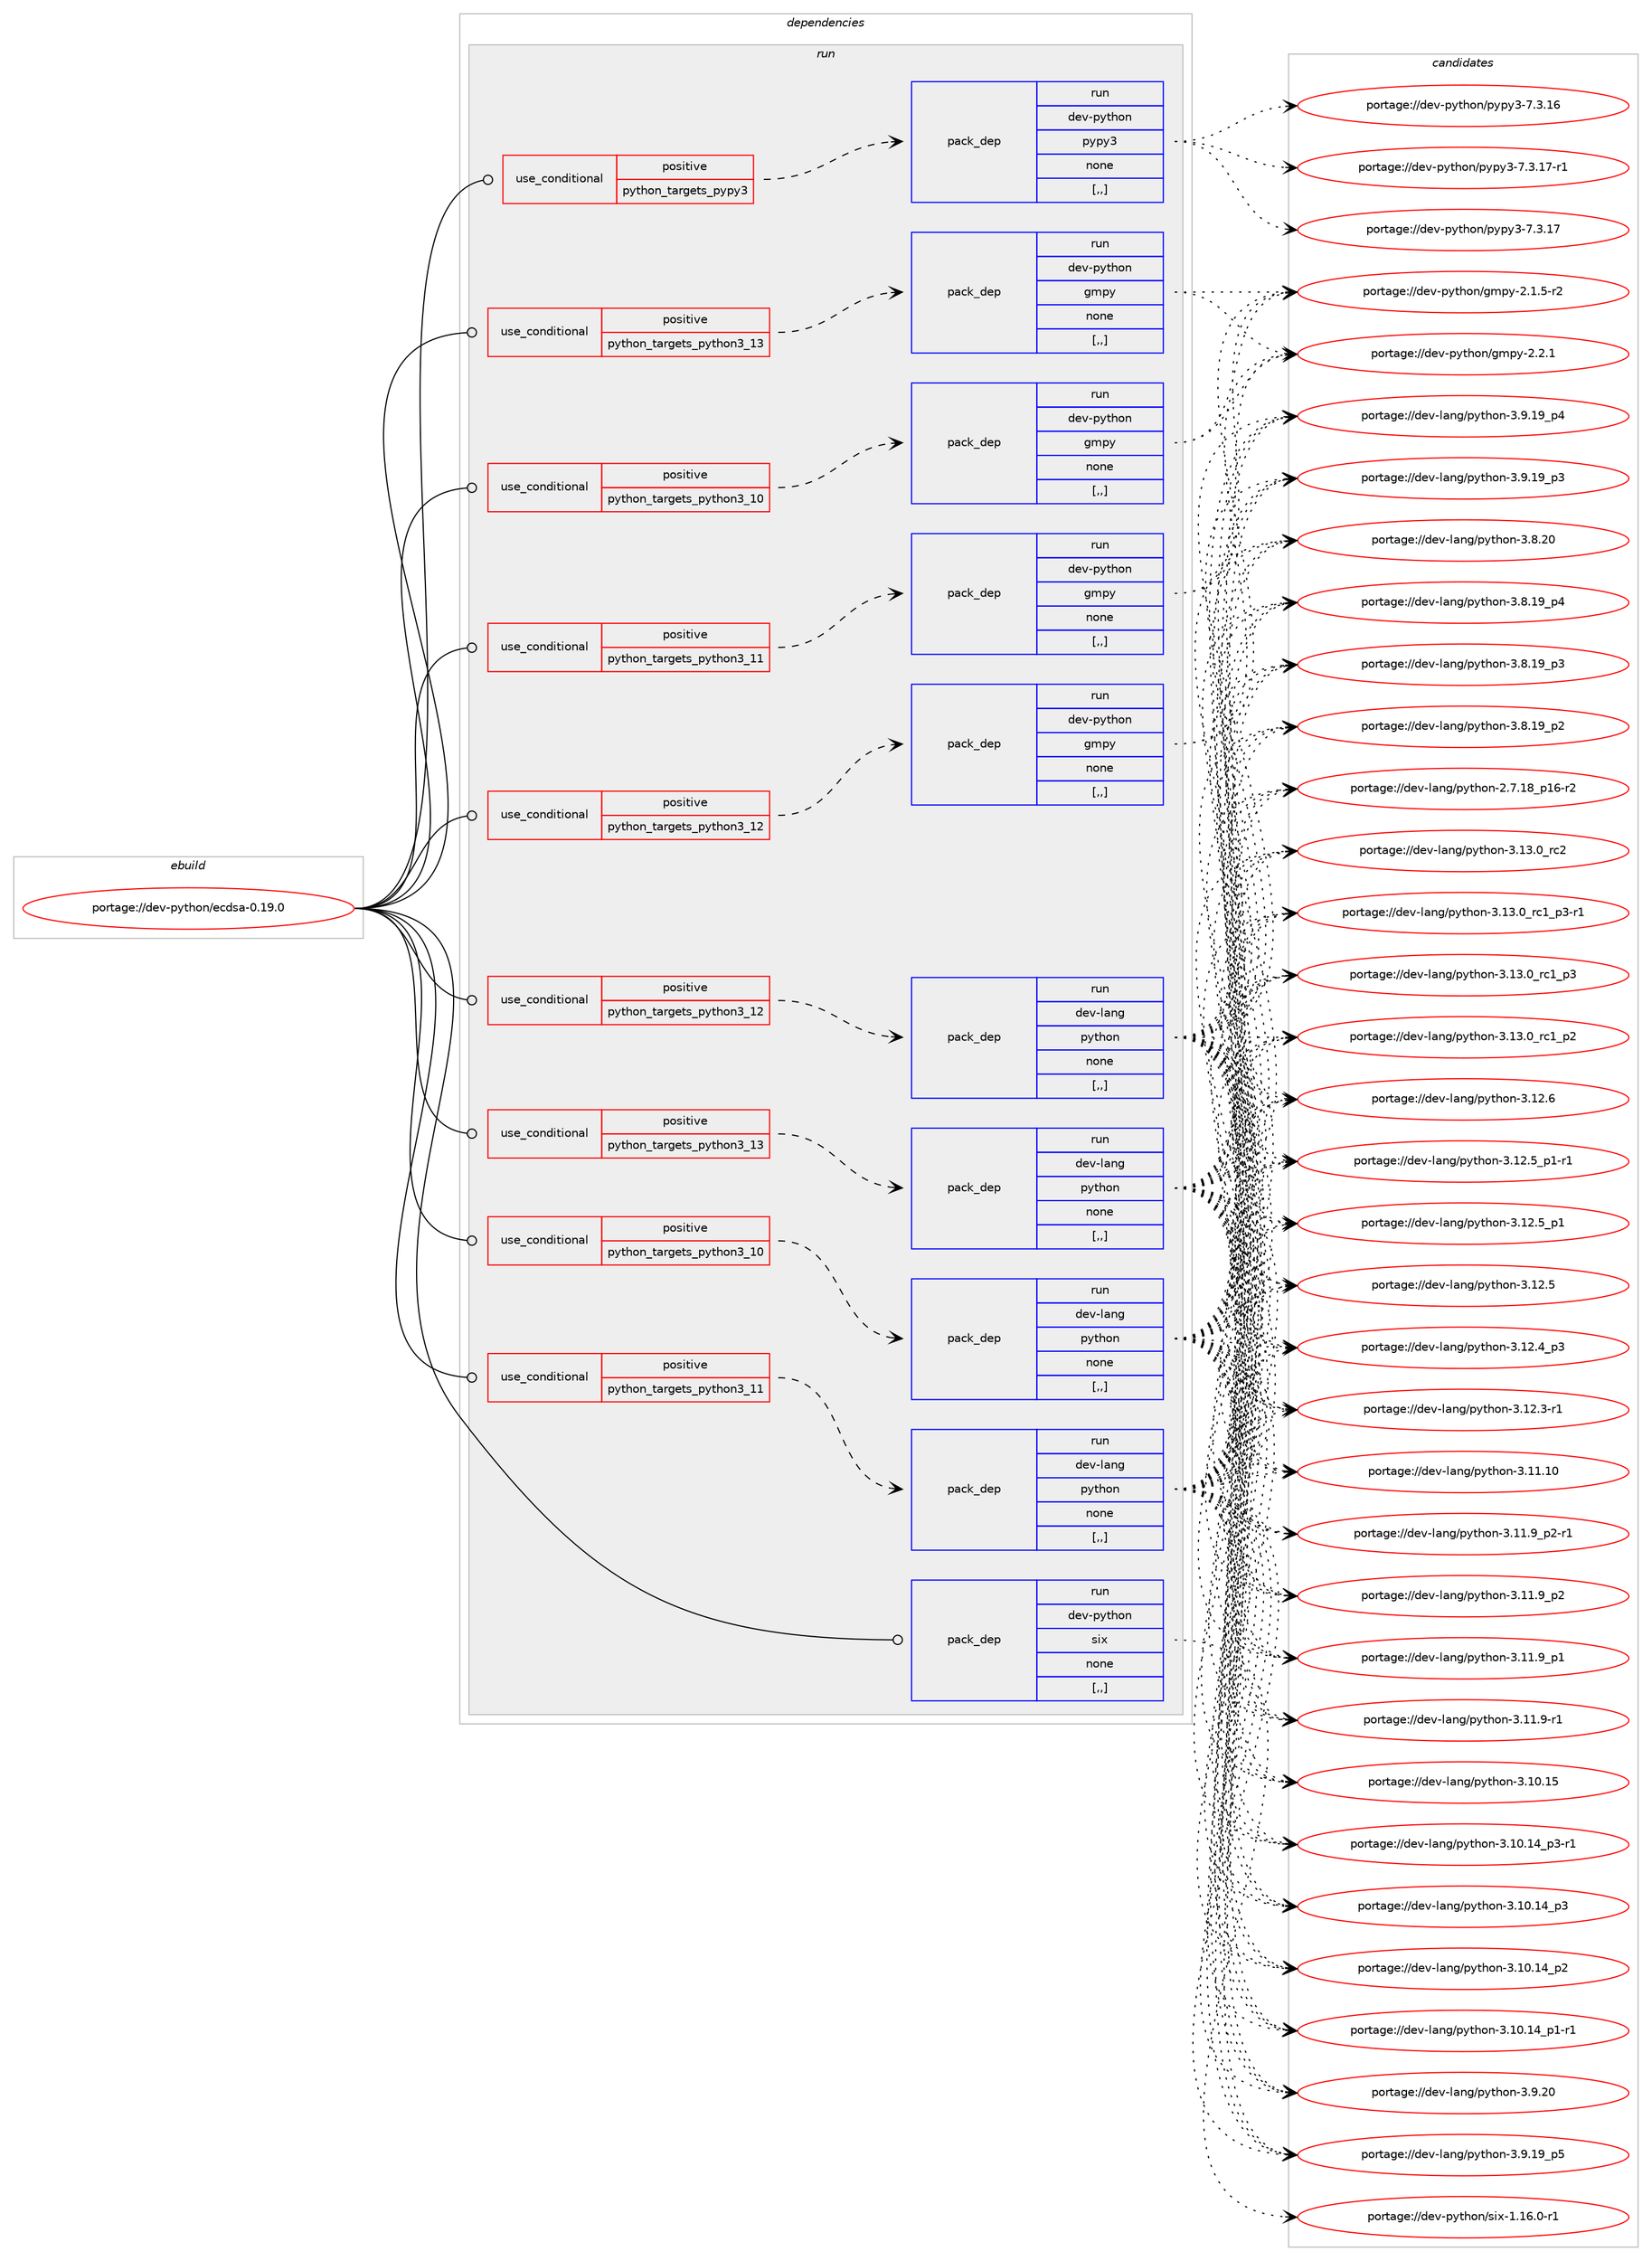 digraph prolog {

# *************
# Graph options
# *************

newrank=true;
concentrate=true;
compound=true;
graph [rankdir=LR,fontname=Helvetica,fontsize=10,ranksep=1.5];#, ranksep=2.5, nodesep=0.2];
edge  [arrowhead=vee];
node  [fontname=Helvetica,fontsize=10];

# **********
# The ebuild
# **********

subgraph cluster_leftcol {
color=gray;
label=<<i>ebuild</i>>;
id [label="portage://dev-python/ecdsa-0.19.0", color=red, width=4, href="../dev-python/ecdsa-0.19.0.svg"];
}

# ****************
# The dependencies
# ****************

subgraph cluster_midcol {
color=gray;
label=<<i>dependencies</i>>;
subgraph cluster_compile {
fillcolor="#eeeeee";
style=filled;
label=<<i>compile</i>>;
}
subgraph cluster_compileandrun {
fillcolor="#eeeeee";
style=filled;
label=<<i>compile and run</i>>;
}
subgraph cluster_run {
fillcolor="#eeeeee";
style=filled;
label=<<i>run</i>>;
subgraph cond162838 {
dependency640072 [label=<<TABLE BORDER="0" CELLBORDER="1" CELLSPACING="0" CELLPADDING="4"><TR><TD ROWSPAN="3" CELLPADDING="10">use_conditional</TD></TR><TR><TD>positive</TD></TR><TR><TD>python_targets_pypy3</TD></TR></TABLE>>, shape=none, color=red];
subgraph pack472416 {
dependency640073 [label=<<TABLE BORDER="0" CELLBORDER="1" CELLSPACING="0" CELLPADDING="4" WIDTH="220"><TR><TD ROWSPAN="6" CELLPADDING="30">pack_dep</TD></TR><TR><TD WIDTH="110">run</TD></TR><TR><TD>dev-python</TD></TR><TR><TD>pypy3</TD></TR><TR><TD>none</TD></TR><TR><TD>[,,]</TD></TR></TABLE>>, shape=none, color=blue];
}
dependency640072:e -> dependency640073:w [weight=20,style="dashed",arrowhead="vee"];
}
id:e -> dependency640072:w [weight=20,style="solid",arrowhead="odot"];
subgraph cond162839 {
dependency640074 [label=<<TABLE BORDER="0" CELLBORDER="1" CELLSPACING="0" CELLPADDING="4"><TR><TD ROWSPAN="3" CELLPADDING="10">use_conditional</TD></TR><TR><TD>positive</TD></TR><TR><TD>python_targets_python3_10</TD></TR></TABLE>>, shape=none, color=red];
subgraph pack472417 {
dependency640075 [label=<<TABLE BORDER="0" CELLBORDER="1" CELLSPACING="0" CELLPADDING="4" WIDTH="220"><TR><TD ROWSPAN="6" CELLPADDING="30">pack_dep</TD></TR><TR><TD WIDTH="110">run</TD></TR><TR><TD>dev-lang</TD></TR><TR><TD>python</TD></TR><TR><TD>none</TD></TR><TR><TD>[,,]</TD></TR></TABLE>>, shape=none, color=blue];
}
dependency640074:e -> dependency640075:w [weight=20,style="dashed",arrowhead="vee"];
}
id:e -> dependency640074:w [weight=20,style="solid",arrowhead="odot"];
subgraph cond162840 {
dependency640076 [label=<<TABLE BORDER="0" CELLBORDER="1" CELLSPACING="0" CELLPADDING="4"><TR><TD ROWSPAN="3" CELLPADDING="10">use_conditional</TD></TR><TR><TD>positive</TD></TR><TR><TD>python_targets_python3_10</TD></TR></TABLE>>, shape=none, color=red];
subgraph pack472418 {
dependency640077 [label=<<TABLE BORDER="0" CELLBORDER="1" CELLSPACING="0" CELLPADDING="4" WIDTH="220"><TR><TD ROWSPAN="6" CELLPADDING="30">pack_dep</TD></TR><TR><TD WIDTH="110">run</TD></TR><TR><TD>dev-python</TD></TR><TR><TD>gmpy</TD></TR><TR><TD>none</TD></TR><TR><TD>[,,]</TD></TR></TABLE>>, shape=none, color=blue];
}
dependency640076:e -> dependency640077:w [weight=20,style="dashed",arrowhead="vee"];
}
id:e -> dependency640076:w [weight=20,style="solid",arrowhead="odot"];
subgraph cond162841 {
dependency640078 [label=<<TABLE BORDER="0" CELLBORDER="1" CELLSPACING="0" CELLPADDING="4"><TR><TD ROWSPAN="3" CELLPADDING="10">use_conditional</TD></TR><TR><TD>positive</TD></TR><TR><TD>python_targets_python3_11</TD></TR></TABLE>>, shape=none, color=red];
subgraph pack472419 {
dependency640079 [label=<<TABLE BORDER="0" CELLBORDER="1" CELLSPACING="0" CELLPADDING="4" WIDTH="220"><TR><TD ROWSPAN="6" CELLPADDING="30">pack_dep</TD></TR><TR><TD WIDTH="110">run</TD></TR><TR><TD>dev-lang</TD></TR><TR><TD>python</TD></TR><TR><TD>none</TD></TR><TR><TD>[,,]</TD></TR></TABLE>>, shape=none, color=blue];
}
dependency640078:e -> dependency640079:w [weight=20,style="dashed",arrowhead="vee"];
}
id:e -> dependency640078:w [weight=20,style="solid",arrowhead="odot"];
subgraph cond162842 {
dependency640080 [label=<<TABLE BORDER="0" CELLBORDER="1" CELLSPACING="0" CELLPADDING="4"><TR><TD ROWSPAN="3" CELLPADDING="10">use_conditional</TD></TR><TR><TD>positive</TD></TR><TR><TD>python_targets_python3_11</TD></TR></TABLE>>, shape=none, color=red];
subgraph pack472420 {
dependency640081 [label=<<TABLE BORDER="0" CELLBORDER="1" CELLSPACING="0" CELLPADDING="4" WIDTH="220"><TR><TD ROWSPAN="6" CELLPADDING="30">pack_dep</TD></TR><TR><TD WIDTH="110">run</TD></TR><TR><TD>dev-python</TD></TR><TR><TD>gmpy</TD></TR><TR><TD>none</TD></TR><TR><TD>[,,]</TD></TR></TABLE>>, shape=none, color=blue];
}
dependency640080:e -> dependency640081:w [weight=20,style="dashed",arrowhead="vee"];
}
id:e -> dependency640080:w [weight=20,style="solid",arrowhead="odot"];
subgraph cond162843 {
dependency640082 [label=<<TABLE BORDER="0" CELLBORDER="1" CELLSPACING="0" CELLPADDING="4"><TR><TD ROWSPAN="3" CELLPADDING="10">use_conditional</TD></TR><TR><TD>positive</TD></TR><TR><TD>python_targets_python3_12</TD></TR></TABLE>>, shape=none, color=red];
subgraph pack472421 {
dependency640083 [label=<<TABLE BORDER="0" CELLBORDER="1" CELLSPACING="0" CELLPADDING="4" WIDTH="220"><TR><TD ROWSPAN="6" CELLPADDING="30">pack_dep</TD></TR><TR><TD WIDTH="110">run</TD></TR><TR><TD>dev-lang</TD></TR><TR><TD>python</TD></TR><TR><TD>none</TD></TR><TR><TD>[,,]</TD></TR></TABLE>>, shape=none, color=blue];
}
dependency640082:e -> dependency640083:w [weight=20,style="dashed",arrowhead="vee"];
}
id:e -> dependency640082:w [weight=20,style="solid",arrowhead="odot"];
subgraph cond162844 {
dependency640084 [label=<<TABLE BORDER="0" CELLBORDER="1" CELLSPACING="0" CELLPADDING="4"><TR><TD ROWSPAN="3" CELLPADDING="10">use_conditional</TD></TR><TR><TD>positive</TD></TR><TR><TD>python_targets_python3_12</TD></TR></TABLE>>, shape=none, color=red];
subgraph pack472422 {
dependency640085 [label=<<TABLE BORDER="0" CELLBORDER="1" CELLSPACING="0" CELLPADDING="4" WIDTH="220"><TR><TD ROWSPAN="6" CELLPADDING="30">pack_dep</TD></TR><TR><TD WIDTH="110">run</TD></TR><TR><TD>dev-python</TD></TR><TR><TD>gmpy</TD></TR><TR><TD>none</TD></TR><TR><TD>[,,]</TD></TR></TABLE>>, shape=none, color=blue];
}
dependency640084:e -> dependency640085:w [weight=20,style="dashed",arrowhead="vee"];
}
id:e -> dependency640084:w [weight=20,style="solid",arrowhead="odot"];
subgraph cond162845 {
dependency640086 [label=<<TABLE BORDER="0" CELLBORDER="1" CELLSPACING="0" CELLPADDING="4"><TR><TD ROWSPAN="3" CELLPADDING="10">use_conditional</TD></TR><TR><TD>positive</TD></TR><TR><TD>python_targets_python3_13</TD></TR></TABLE>>, shape=none, color=red];
subgraph pack472423 {
dependency640087 [label=<<TABLE BORDER="0" CELLBORDER="1" CELLSPACING="0" CELLPADDING="4" WIDTH="220"><TR><TD ROWSPAN="6" CELLPADDING="30">pack_dep</TD></TR><TR><TD WIDTH="110">run</TD></TR><TR><TD>dev-lang</TD></TR><TR><TD>python</TD></TR><TR><TD>none</TD></TR><TR><TD>[,,]</TD></TR></TABLE>>, shape=none, color=blue];
}
dependency640086:e -> dependency640087:w [weight=20,style="dashed",arrowhead="vee"];
}
id:e -> dependency640086:w [weight=20,style="solid",arrowhead="odot"];
subgraph cond162846 {
dependency640088 [label=<<TABLE BORDER="0" CELLBORDER="1" CELLSPACING="0" CELLPADDING="4"><TR><TD ROWSPAN="3" CELLPADDING="10">use_conditional</TD></TR><TR><TD>positive</TD></TR><TR><TD>python_targets_python3_13</TD></TR></TABLE>>, shape=none, color=red];
subgraph pack472424 {
dependency640089 [label=<<TABLE BORDER="0" CELLBORDER="1" CELLSPACING="0" CELLPADDING="4" WIDTH="220"><TR><TD ROWSPAN="6" CELLPADDING="30">pack_dep</TD></TR><TR><TD WIDTH="110">run</TD></TR><TR><TD>dev-python</TD></TR><TR><TD>gmpy</TD></TR><TR><TD>none</TD></TR><TR><TD>[,,]</TD></TR></TABLE>>, shape=none, color=blue];
}
dependency640088:e -> dependency640089:w [weight=20,style="dashed",arrowhead="vee"];
}
id:e -> dependency640088:w [weight=20,style="solid",arrowhead="odot"];
subgraph pack472425 {
dependency640090 [label=<<TABLE BORDER="0" CELLBORDER="1" CELLSPACING="0" CELLPADDING="4" WIDTH="220"><TR><TD ROWSPAN="6" CELLPADDING="30">pack_dep</TD></TR><TR><TD WIDTH="110">run</TD></TR><TR><TD>dev-python</TD></TR><TR><TD>six</TD></TR><TR><TD>none</TD></TR><TR><TD>[,,]</TD></TR></TABLE>>, shape=none, color=blue];
}
id:e -> dependency640090:w [weight=20,style="solid",arrowhead="odot"];
}
}

# **************
# The candidates
# **************

subgraph cluster_choices {
rank=same;
color=gray;
label=<<i>candidates</i>>;

subgraph choice472416 {
color=black;
nodesep=1;
choice100101118451121211161041111104711212111212151455546514649554511449 [label="portage://dev-python/pypy3-7.3.17-r1", color=red, width=4,href="../dev-python/pypy3-7.3.17-r1.svg"];
choice10010111845112121116104111110471121211121215145554651464955 [label="portage://dev-python/pypy3-7.3.17", color=red, width=4,href="../dev-python/pypy3-7.3.17.svg"];
choice10010111845112121116104111110471121211121215145554651464954 [label="portage://dev-python/pypy3-7.3.16", color=red, width=4,href="../dev-python/pypy3-7.3.16.svg"];
dependency640073:e -> choice100101118451121211161041111104711212111212151455546514649554511449:w [style=dotted,weight="100"];
dependency640073:e -> choice10010111845112121116104111110471121211121215145554651464955:w [style=dotted,weight="100"];
dependency640073:e -> choice10010111845112121116104111110471121211121215145554651464954:w [style=dotted,weight="100"];
}
subgraph choice472417 {
color=black;
nodesep=1;
choice10010111845108971101034711212111610411111045514649514648951149950 [label="portage://dev-lang/python-3.13.0_rc2", color=red, width=4,href="../dev-lang/python-3.13.0_rc2.svg"];
choice1001011184510897110103471121211161041111104551464951464895114994995112514511449 [label="portage://dev-lang/python-3.13.0_rc1_p3-r1", color=red, width=4,href="../dev-lang/python-3.13.0_rc1_p3-r1.svg"];
choice100101118451089711010347112121116104111110455146495146489511499499511251 [label="portage://dev-lang/python-3.13.0_rc1_p3", color=red, width=4,href="../dev-lang/python-3.13.0_rc1_p3.svg"];
choice100101118451089711010347112121116104111110455146495146489511499499511250 [label="portage://dev-lang/python-3.13.0_rc1_p2", color=red, width=4,href="../dev-lang/python-3.13.0_rc1_p2.svg"];
choice10010111845108971101034711212111610411111045514649504654 [label="portage://dev-lang/python-3.12.6", color=red, width=4,href="../dev-lang/python-3.12.6.svg"];
choice1001011184510897110103471121211161041111104551464950465395112494511449 [label="portage://dev-lang/python-3.12.5_p1-r1", color=red, width=4,href="../dev-lang/python-3.12.5_p1-r1.svg"];
choice100101118451089711010347112121116104111110455146495046539511249 [label="portage://dev-lang/python-3.12.5_p1", color=red, width=4,href="../dev-lang/python-3.12.5_p1.svg"];
choice10010111845108971101034711212111610411111045514649504653 [label="portage://dev-lang/python-3.12.5", color=red, width=4,href="../dev-lang/python-3.12.5.svg"];
choice100101118451089711010347112121116104111110455146495046529511251 [label="portage://dev-lang/python-3.12.4_p3", color=red, width=4,href="../dev-lang/python-3.12.4_p3.svg"];
choice100101118451089711010347112121116104111110455146495046514511449 [label="portage://dev-lang/python-3.12.3-r1", color=red, width=4,href="../dev-lang/python-3.12.3-r1.svg"];
choice1001011184510897110103471121211161041111104551464949464948 [label="portage://dev-lang/python-3.11.10", color=red, width=4,href="../dev-lang/python-3.11.10.svg"];
choice1001011184510897110103471121211161041111104551464949465795112504511449 [label="portage://dev-lang/python-3.11.9_p2-r1", color=red, width=4,href="../dev-lang/python-3.11.9_p2-r1.svg"];
choice100101118451089711010347112121116104111110455146494946579511250 [label="portage://dev-lang/python-3.11.9_p2", color=red, width=4,href="../dev-lang/python-3.11.9_p2.svg"];
choice100101118451089711010347112121116104111110455146494946579511249 [label="portage://dev-lang/python-3.11.9_p1", color=red, width=4,href="../dev-lang/python-3.11.9_p1.svg"];
choice100101118451089711010347112121116104111110455146494946574511449 [label="portage://dev-lang/python-3.11.9-r1", color=red, width=4,href="../dev-lang/python-3.11.9-r1.svg"];
choice1001011184510897110103471121211161041111104551464948464953 [label="portage://dev-lang/python-3.10.15", color=red, width=4,href="../dev-lang/python-3.10.15.svg"];
choice100101118451089711010347112121116104111110455146494846495295112514511449 [label="portage://dev-lang/python-3.10.14_p3-r1", color=red, width=4,href="../dev-lang/python-3.10.14_p3-r1.svg"];
choice10010111845108971101034711212111610411111045514649484649529511251 [label="portage://dev-lang/python-3.10.14_p3", color=red, width=4,href="../dev-lang/python-3.10.14_p3.svg"];
choice10010111845108971101034711212111610411111045514649484649529511250 [label="portage://dev-lang/python-3.10.14_p2", color=red, width=4,href="../dev-lang/python-3.10.14_p2.svg"];
choice100101118451089711010347112121116104111110455146494846495295112494511449 [label="portage://dev-lang/python-3.10.14_p1-r1", color=red, width=4,href="../dev-lang/python-3.10.14_p1-r1.svg"];
choice10010111845108971101034711212111610411111045514657465048 [label="portage://dev-lang/python-3.9.20", color=red, width=4,href="../dev-lang/python-3.9.20.svg"];
choice100101118451089711010347112121116104111110455146574649579511253 [label="portage://dev-lang/python-3.9.19_p5", color=red, width=4,href="../dev-lang/python-3.9.19_p5.svg"];
choice100101118451089711010347112121116104111110455146574649579511252 [label="portage://dev-lang/python-3.9.19_p4", color=red, width=4,href="../dev-lang/python-3.9.19_p4.svg"];
choice100101118451089711010347112121116104111110455146574649579511251 [label="portage://dev-lang/python-3.9.19_p3", color=red, width=4,href="../dev-lang/python-3.9.19_p3.svg"];
choice10010111845108971101034711212111610411111045514656465048 [label="portage://dev-lang/python-3.8.20", color=red, width=4,href="../dev-lang/python-3.8.20.svg"];
choice100101118451089711010347112121116104111110455146564649579511252 [label="portage://dev-lang/python-3.8.19_p4", color=red, width=4,href="../dev-lang/python-3.8.19_p4.svg"];
choice100101118451089711010347112121116104111110455146564649579511251 [label="portage://dev-lang/python-3.8.19_p3", color=red, width=4,href="../dev-lang/python-3.8.19_p3.svg"];
choice100101118451089711010347112121116104111110455146564649579511250 [label="portage://dev-lang/python-3.8.19_p2", color=red, width=4,href="../dev-lang/python-3.8.19_p2.svg"];
choice100101118451089711010347112121116104111110455046554649569511249544511450 [label="portage://dev-lang/python-2.7.18_p16-r2", color=red, width=4,href="../dev-lang/python-2.7.18_p16-r2.svg"];
dependency640075:e -> choice10010111845108971101034711212111610411111045514649514648951149950:w [style=dotted,weight="100"];
dependency640075:e -> choice1001011184510897110103471121211161041111104551464951464895114994995112514511449:w [style=dotted,weight="100"];
dependency640075:e -> choice100101118451089711010347112121116104111110455146495146489511499499511251:w [style=dotted,weight="100"];
dependency640075:e -> choice100101118451089711010347112121116104111110455146495146489511499499511250:w [style=dotted,weight="100"];
dependency640075:e -> choice10010111845108971101034711212111610411111045514649504654:w [style=dotted,weight="100"];
dependency640075:e -> choice1001011184510897110103471121211161041111104551464950465395112494511449:w [style=dotted,weight="100"];
dependency640075:e -> choice100101118451089711010347112121116104111110455146495046539511249:w [style=dotted,weight="100"];
dependency640075:e -> choice10010111845108971101034711212111610411111045514649504653:w [style=dotted,weight="100"];
dependency640075:e -> choice100101118451089711010347112121116104111110455146495046529511251:w [style=dotted,weight="100"];
dependency640075:e -> choice100101118451089711010347112121116104111110455146495046514511449:w [style=dotted,weight="100"];
dependency640075:e -> choice1001011184510897110103471121211161041111104551464949464948:w [style=dotted,weight="100"];
dependency640075:e -> choice1001011184510897110103471121211161041111104551464949465795112504511449:w [style=dotted,weight="100"];
dependency640075:e -> choice100101118451089711010347112121116104111110455146494946579511250:w [style=dotted,weight="100"];
dependency640075:e -> choice100101118451089711010347112121116104111110455146494946579511249:w [style=dotted,weight="100"];
dependency640075:e -> choice100101118451089711010347112121116104111110455146494946574511449:w [style=dotted,weight="100"];
dependency640075:e -> choice1001011184510897110103471121211161041111104551464948464953:w [style=dotted,weight="100"];
dependency640075:e -> choice100101118451089711010347112121116104111110455146494846495295112514511449:w [style=dotted,weight="100"];
dependency640075:e -> choice10010111845108971101034711212111610411111045514649484649529511251:w [style=dotted,weight="100"];
dependency640075:e -> choice10010111845108971101034711212111610411111045514649484649529511250:w [style=dotted,weight="100"];
dependency640075:e -> choice100101118451089711010347112121116104111110455146494846495295112494511449:w [style=dotted,weight="100"];
dependency640075:e -> choice10010111845108971101034711212111610411111045514657465048:w [style=dotted,weight="100"];
dependency640075:e -> choice100101118451089711010347112121116104111110455146574649579511253:w [style=dotted,weight="100"];
dependency640075:e -> choice100101118451089711010347112121116104111110455146574649579511252:w [style=dotted,weight="100"];
dependency640075:e -> choice100101118451089711010347112121116104111110455146574649579511251:w [style=dotted,weight="100"];
dependency640075:e -> choice10010111845108971101034711212111610411111045514656465048:w [style=dotted,weight="100"];
dependency640075:e -> choice100101118451089711010347112121116104111110455146564649579511252:w [style=dotted,weight="100"];
dependency640075:e -> choice100101118451089711010347112121116104111110455146564649579511251:w [style=dotted,weight="100"];
dependency640075:e -> choice100101118451089711010347112121116104111110455146564649579511250:w [style=dotted,weight="100"];
dependency640075:e -> choice100101118451089711010347112121116104111110455046554649569511249544511450:w [style=dotted,weight="100"];
}
subgraph choice472418 {
color=black;
nodesep=1;
choice1001011184511212111610411111047103109112121455046504649 [label="portage://dev-python/gmpy-2.2.1", color=red, width=4,href="../dev-python/gmpy-2.2.1.svg"];
choice10010111845112121116104111110471031091121214550464946534511450 [label="portage://dev-python/gmpy-2.1.5-r2", color=red, width=4,href="../dev-python/gmpy-2.1.5-r2.svg"];
dependency640077:e -> choice1001011184511212111610411111047103109112121455046504649:w [style=dotted,weight="100"];
dependency640077:e -> choice10010111845112121116104111110471031091121214550464946534511450:w [style=dotted,weight="100"];
}
subgraph choice472419 {
color=black;
nodesep=1;
choice10010111845108971101034711212111610411111045514649514648951149950 [label="portage://dev-lang/python-3.13.0_rc2", color=red, width=4,href="../dev-lang/python-3.13.0_rc2.svg"];
choice1001011184510897110103471121211161041111104551464951464895114994995112514511449 [label="portage://dev-lang/python-3.13.0_rc1_p3-r1", color=red, width=4,href="../dev-lang/python-3.13.0_rc1_p3-r1.svg"];
choice100101118451089711010347112121116104111110455146495146489511499499511251 [label="portage://dev-lang/python-3.13.0_rc1_p3", color=red, width=4,href="../dev-lang/python-3.13.0_rc1_p3.svg"];
choice100101118451089711010347112121116104111110455146495146489511499499511250 [label="portage://dev-lang/python-3.13.0_rc1_p2", color=red, width=4,href="../dev-lang/python-3.13.0_rc1_p2.svg"];
choice10010111845108971101034711212111610411111045514649504654 [label="portage://dev-lang/python-3.12.6", color=red, width=4,href="../dev-lang/python-3.12.6.svg"];
choice1001011184510897110103471121211161041111104551464950465395112494511449 [label="portage://dev-lang/python-3.12.5_p1-r1", color=red, width=4,href="../dev-lang/python-3.12.5_p1-r1.svg"];
choice100101118451089711010347112121116104111110455146495046539511249 [label="portage://dev-lang/python-3.12.5_p1", color=red, width=4,href="../dev-lang/python-3.12.5_p1.svg"];
choice10010111845108971101034711212111610411111045514649504653 [label="portage://dev-lang/python-3.12.5", color=red, width=4,href="../dev-lang/python-3.12.5.svg"];
choice100101118451089711010347112121116104111110455146495046529511251 [label="portage://dev-lang/python-3.12.4_p3", color=red, width=4,href="../dev-lang/python-3.12.4_p3.svg"];
choice100101118451089711010347112121116104111110455146495046514511449 [label="portage://dev-lang/python-3.12.3-r1", color=red, width=4,href="../dev-lang/python-3.12.3-r1.svg"];
choice1001011184510897110103471121211161041111104551464949464948 [label="portage://dev-lang/python-3.11.10", color=red, width=4,href="../dev-lang/python-3.11.10.svg"];
choice1001011184510897110103471121211161041111104551464949465795112504511449 [label="portage://dev-lang/python-3.11.9_p2-r1", color=red, width=4,href="../dev-lang/python-3.11.9_p2-r1.svg"];
choice100101118451089711010347112121116104111110455146494946579511250 [label="portage://dev-lang/python-3.11.9_p2", color=red, width=4,href="../dev-lang/python-3.11.9_p2.svg"];
choice100101118451089711010347112121116104111110455146494946579511249 [label="portage://dev-lang/python-3.11.9_p1", color=red, width=4,href="../dev-lang/python-3.11.9_p1.svg"];
choice100101118451089711010347112121116104111110455146494946574511449 [label="portage://dev-lang/python-3.11.9-r1", color=red, width=4,href="../dev-lang/python-3.11.9-r1.svg"];
choice1001011184510897110103471121211161041111104551464948464953 [label="portage://dev-lang/python-3.10.15", color=red, width=4,href="../dev-lang/python-3.10.15.svg"];
choice100101118451089711010347112121116104111110455146494846495295112514511449 [label="portage://dev-lang/python-3.10.14_p3-r1", color=red, width=4,href="../dev-lang/python-3.10.14_p3-r1.svg"];
choice10010111845108971101034711212111610411111045514649484649529511251 [label="portage://dev-lang/python-3.10.14_p3", color=red, width=4,href="../dev-lang/python-3.10.14_p3.svg"];
choice10010111845108971101034711212111610411111045514649484649529511250 [label="portage://dev-lang/python-3.10.14_p2", color=red, width=4,href="../dev-lang/python-3.10.14_p2.svg"];
choice100101118451089711010347112121116104111110455146494846495295112494511449 [label="portage://dev-lang/python-3.10.14_p1-r1", color=red, width=4,href="../dev-lang/python-3.10.14_p1-r1.svg"];
choice10010111845108971101034711212111610411111045514657465048 [label="portage://dev-lang/python-3.9.20", color=red, width=4,href="../dev-lang/python-3.9.20.svg"];
choice100101118451089711010347112121116104111110455146574649579511253 [label="portage://dev-lang/python-3.9.19_p5", color=red, width=4,href="../dev-lang/python-3.9.19_p5.svg"];
choice100101118451089711010347112121116104111110455146574649579511252 [label="portage://dev-lang/python-3.9.19_p4", color=red, width=4,href="../dev-lang/python-3.9.19_p4.svg"];
choice100101118451089711010347112121116104111110455146574649579511251 [label="portage://dev-lang/python-3.9.19_p3", color=red, width=4,href="../dev-lang/python-3.9.19_p3.svg"];
choice10010111845108971101034711212111610411111045514656465048 [label="portage://dev-lang/python-3.8.20", color=red, width=4,href="../dev-lang/python-3.8.20.svg"];
choice100101118451089711010347112121116104111110455146564649579511252 [label="portage://dev-lang/python-3.8.19_p4", color=red, width=4,href="../dev-lang/python-3.8.19_p4.svg"];
choice100101118451089711010347112121116104111110455146564649579511251 [label="portage://dev-lang/python-3.8.19_p3", color=red, width=4,href="../dev-lang/python-3.8.19_p3.svg"];
choice100101118451089711010347112121116104111110455146564649579511250 [label="portage://dev-lang/python-3.8.19_p2", color=red, width=4,href="../dev-lang/python-3.8.19_p2.svg"];
choice100101118451089711010347112121116104111110455046554649569511249544511450 [label="portage://dev-lang/python-2.7.18_p16-r2", color=red, width=4,href="../dev-lang/python-2.7.18_p16-r2.svg"];
dependency640079:e -> choice10010111845108971101034711212111610411111045514649514648951149950:w [style=dotted,weight="100"];
dependency640079:e -> choice1001011184510897110103471121211161041111104551464951464895114994995112514511449:w [style=dotted,weight="100"];
dependency640079:e -> choice100101118451089711010347112121116104111110455146495146489511499499511251:w [style=dotted,weight="100"];
dependency640079:e -> choice100101118451089711010347112121116104111110455146495146489511499499511250:w [style=dotted,weight="100"];
dependency640079:e -> choice10010111845108971101034711212111610411111045514649504654:w [style=dotted,weight="100"];
dependency640079:e -> choice1001011184510897110103471121211161041111104551464950465395112494511449:w [style=dotted,weight="100"];
dependency640079:e -> choice100101118451089711010347112121116104111110455146495046539511249:w [style=dotted,weight="100"];
dependency640079:e -> choice10010111845108971101034711212111610411111045514649504653:w [style=dotted,weight="100"];
dependency640079:e -> choice100101118451089711010347112121116104111110455146495046529511251:w [style=dotted,weight="100"];
dependency640079:e -> choice100101118451089711010347112121116104111110455146495046514511449:w [style=dotted,weight="100"];
dependency640079:e -> choice1001011184510897110103471121211161041111104551464949464948:w [style=dotted,weight="100"];
dependency640079:e -> choice1001011184510897110103471121211161041111104551464949465795112504511449:w [style=dotted,weight="100"];
dependency640079:e -> choice100101118451089711010347112121116104111110455146494946579511250:w [style=dotted,weight="100"];
dependency640079:e -> choice100101118451089711010347112121116104111110455146494946579511249:w [style=dotted,weight="100"];
dependency640079:e -> choice100101118451089711010347112121116104111110455146494946574511449:w [style=dotted,weight="100"];
dependency640079:e -> choice1001011184510897110103471121211161041111104551464948464953:w [style=dotted,weight="100"];
dependency640079:e -> choice100101118451089711010347112121116104111110455146494846495295112514511449:w [style=dotted,weight="100"];
dependency640079:e -> choice10010111845108971101034711212111610411111045514649484649529511251:w [style=dotted,weight="100"];
dependency640079:e -> choice10010111845108971101034711212111610411111045514649484649529511250:w [style=dotted,weight="100"];
dependency640079:e -> choice100101118451089711010347112121116104111110455146494846495295112494511449:w [style=dotted,weight="100"];
dependency640079:e -> choice10010111845108971101034711212111610411111045514657465048:w [style=dotted,weight="100"];
dependency640079:e -> choice100101118451089711010347112121116104111110455146574649579511253:w [style=dotted,weight="100"];
dependency640079:e -> choice100101118451089711010347112121116104111110455146574649579511252:w [style=dotted,weight="100"];
dependency640079:e -> choice100101118451089711010347112121116104111110455146574649579511251:w [style=dotted,weight="100"];
dependency640079:e -> choice10010111845108971101034711212111610411111045514656465048:w [style=dotted,weight="100"];
dependency640079:e -> choice100101118451089711010347112121116104111110455146564649579511252:w [style=dotted,weight="100"];
dependency640079:e -> choice100101118451089711010347112121116104111110455146564649579511251:w [style=dotted,weight="100"];
dependency640079:e -> choice100101118451089711010347112121116104111110455146564649579511250:w [style=dotted,weight="100"];
dependency640079:e -> choice100101118451089711010347112121116104111110455046554649569511249544511450:w [style=dotted,weight="100"];
}
subgraph choice472420 {
color=black;
nodesep=1;
choice1001011184511212111610411111047103109112121455046504649 [label="portage://dev-python/gmpy-2.2.1", color=red, width=4,href="../dev-python/gmpy-2.2.1.svg"];
choice10010111845112121116104111110471031091121214550464946534511450 [label="portage://dev-python/gmpy-2.1.5-r2", color=red, width=4,href="../dev-python/gmpy-2.1.5-r2.svg"];
dependency640081:e -> choice1001011184511212111610411111047103109112121455046504649:w [style=dotted,weight="100"];
dependency640081:e -> choice10010111845112121116104111110471031091121214550464946534511450:w [style=dotted,weight="100"];
}
subgraph choice472421 {
color=black;
nodesep=1;
choice10010111845108971101034711212111610411111045514649514648951149950 [label="portage://dev-lang/python-3.13.0_rc2", color=red, width=4,href="../dev-lang/python-3.13.0_rc2.svg"];
choice1001011184510897110103471121211161041111104551464951464895114994995112514511449 [label="portage://dev-lang/python-3.13.0_rc1_p3-r1", color=red, width=4,href="../dev-lang/python-3.13.0_rc1_p3-r1.svg"];
choice100101118451089711010347112121116104111110455146495146489511499499511251 [label="portage://dev-lang/python-3.13.0_rc1_p3", color=red, width=4,href="../dev-lang/python-3.13.0_rc1_p3.svg"];
choice100101118451089711010347112121116104111110455146495146489511499499511250 [label="portage://dev-lang/python-3.13.0_rc1_p2", color=red, width=4,href="../dev-lang/python-3.13.0_rc1_p2.svg"];
choice10010111845108971101034711212111610411111045514649504654 [label="portage://dev-lang/python-3.12.6", color=red, width=4,href="../dev-lang/python-3.12.6.svg"];
choice1001011184510897110103471121211161041111104551464950465395112494511449 [label="portage://dev-lang/python-3.12.5_p1-r1", color=red, width=4,href="../dev-lang/python-3.12.5_p1-r1.svg"];
choice100101118451089711010347112121116104111110455146495046539511249 [label="portage://dev-lang/python-3.12.5_p1", color=red, width=4,href="../dev-lang/python-3.12.5_p1.svg"];
choice10010111845108971101034711212111610411111045514649504653 [label="portage://dev-lang/python-3.12.5", color=red, width=4,href="../dev-lang/python-3.12.5.svg"];
choice100101118451089711010347112121116104111110455146495046529511251 [label="portage://dev-lang/python-3.12.4_p3", color=red, width=4,href="../dev-lang/python-3.12.4_p3.svg"];
choice100101118451089711010347112121116104111110455146495046514511449 [label="portage://dev-lang/python-3.12.3-r1", color=red, width=4,href="../dev-lang/python-3.12.3-r1.svg"];
choice1001011184510897110103471121211161041111104551464949464948 [label="portage://dev-lang/python-3.11.10", color=red, width=4,href="../dev-lang/python-3.11.10.svg"];
choice1001011184510897110103471121211161041111104551464949465795112504511449 [label="portage://dev-lang/python-3.11.9_p2-r1", color=red, width=4,href="../dev-lang/python-3.11.9_p2-r1.svg"];
choice100101118451089711010347112121116104111110455146494946579511250 [label="portage://dev-lang/python-3.11.9_p2", color=red, width=4,href="../dev-lang/python-3.11.9_p2.svg"];
choice100101118451089711010347112121116104111110455146494946579511249 [label="portage://dev-lang/python-3.11.9_p1", color=red, width=4,href="../dev-lang/python-3.11.9_p1.svg"];
choice100101118451089711010347112121116104111110455146494946574511449 [label="portage://dev-lang/python-3.11.9-r1", color=red, width=4,href="../dev-lang/python-3.11.9-r1.svg"];
choice1001011184510897110103471121211161041111104551464948464953 [label="portage://dev-lang/python-3.10.15", color=red, width=4,href="../dev-lang/python-3.10.15.svg"];
choice100101118451089711010347112121116104111110455146494846495295112514511449 [label="portage://dev-lang/python-3.10.14_p3-r1", color=red, width=4,href="../dev-lang/python-3.10.14_p3-r1.svg"];
choice10010111845108971101034711212111610411111045514649484649529511251 [label="portage://dev-lang/python-3.10.14_p3", color=red, width=4,href="../dev-lang/python-3.10.14_p3.svg"];
choice10010111845108971101034711212111610411111045514649484649529511250 [label="portage://dev-lang/python-3.10.14_p2", color=red, width=4,href="../dev-lang/python-3.10.14_p2.svg"];
choice100101118451089711010347112121116104111110455146494846495295112494511449 [label="portage://dev-lang/python-3.10.14_p1-r1", color=red, width=4,href="../dev-lang/python-3.10.14_p1-r1.svg"];
choice10010111845108971101034711212111610411111045514657465048 [label="portage://dev-lang/python-3.9.20", color=red, width=4,href="../dev-lang/python-3.9.20.svg"];
choice100101118451089711010347112121116104111110455146574649579511253 [label="portage://dev-lang/python-3.9.19_p5", color=red, width=4,href="../dev-lang/python-3.9.19_p5.svg"];
choice100101118451089711010347112121116104111110455146574649579511252 [label="portage://dev-lang/python-3.9.19_p4", color=red, width=4,href="../dev-lang/python-3.9.19_p4.svg"];
choice100101118451089711010347112121116104111110455146574649579511251 [label="portage://dev-lang/python-3.9.19_p3", color=red, width=4,href="../dev-lang/python-3.9.19_p3.svg"];
choice10010111845108971101034711212111610411111045514656465048 [label="portage://dev-lang/python-3.8.20", color=red, width=4,href="../dev-lang/python-3.8.20.svg"];
choice100101118451089711010347112121116104111110455146564649579511252 [label="portage://dev-lang/python-3.8.19_p4", color=red, width=4,href="../dev-lang/python-3.8.19_p4.svg"];
choice100101118451089711010347112121116104111110455146564649579511251 [label="portage://dev-lang/python-3.8.19_p3", color=red, width=4,href="../dev-lang/python-3.8.19_p3.svg"];
choice100101118451089711010347112121116104111110455146564649579511250 [label="portage://dev-lang/python-3.8.19_p2", color=red, width=4,href="../dev-lang/python-3.8.19_p2.svg"];
choice100101118451089711010347112121116104111110455046554649569511249544511450 [label="portage://dev-lang/python-2.7.18_p16-r2", color=red, width=4,href="../dev-lang/python-2.7.18_p16-r2.svg"];
dependency640083:e -> choice10010111845108971101034711212111610411111045514649514648951149950:w [style=dotted,weight="100"];
dependency640083:e -> choice1001011184510897110103471121211161041111104551464951464895114994995112514511449:w [style=dotted,weight="100"];
dependency640083:e -> choice100101118451089711010347112121116104111110455146495146489511499499511251:w [style=dotted,weight="100"];
dependency640083:e -> choice100101118451089711010347112121116104111110455146495146489511499499511250:w [style=dotted,weight="100"];
dependency640083:e -> choice10010111845108971101034711212111610411111045514649504654:w [style=dotted,weight="100"];
dependency640083:e -> choice1001011184510897110103471121211161041111104551464950465395112494511449:w [style=dotted,weight="100"];
dependency640083:e -> choice100101118451089711010347112121116104111110455146495046539511249:w [style=dotted,weight="100"];
dependency640083:e -> choice10010111845108971101034711212111610411111045514649504653:w [style=dotted,weight="100"];
dependency640083:e -> choice100101118451089711010347112121116104111110455146495046529511251:w [style=dotted,weight="100"];
dependency640083:e -> choice100101118451089711010347112121116104111110455146495046514511449:w [style=dotted,weight="100"];
dependency640083:e -> choice1001011184510897110103471121211161041111104551464949464948:w [style=dotted,weight="100"];
dependency640083:e -> choice1001011184510897110103471121211161041111104551464949465795112504511449:w [style=dotted,weight="100"];
dependency640083:e -> choice100101118451089711010347112121116104111110455146494946579511250:w [style=dotted,weight="100"];
dependency640083:e -> choice100101118451089711010347112121116104111110455146494946579511249:w [style=dotted,weight="100"];
dependency640083:e -> choice100101118451089711010347112121116104111110455146494946574511449:w [style=dotted,weight="100"];
dependency640083:e -> choice1001011184510897110103471121211161041111104551464948464953:w [style=dotted,weight="100"];
dependency640083:e -> choice100101118451089711010347112121116104111110455146494846495295112514511449:w [style=dotted,weight="100"];
dependency640083:e -> choice10010111845108971101034711212111610411111045514649484649529511251:w [style=dotted,weight="100"];
dependency640083:e -> choice10010111845108971101034711212111610411111045514649484649529511250:w [style=dotted,weight="100"];
dependency640083:e -> choice100101118451089711010347112121116104111110455146494846495295112494511449:w [style=dotted,weight="100"];
dependency640083:e -> choice10010111845108971101034711212111610411111045514657465048:w [style=dotted,weight="100"];
dependency640083:e -> choice100101118451089711010347112121116104111110455146574649579511253:w [style=dotted,weight="100"];
dependency640083:e -> choice100101118451089711010347112121116104111110455146574649579511252:w [style=dotted,weight="100"];
dependency640083:e -> choice100101118451089711010347112121116104111110455146574649579511251:w [style=dotted,weight="100"];
dependency640083:e -> choice10010111845108971101034711212111610411111045514656465048:w [style=dotted,weight="100"];
dependency640083:e -> choice100101118451089711010347112121116104111110455146564649579511252:w [style=dotted,weight="100"];
dependency640083:e -> choice100101118451089711010347112121116104111110455146564649579511251:w [style=dotted,weight="100"];
dependency640083:e -> choice100101118451089711010347112121116104111110455146564649579511250:w [style=dotted,weight="100"];
dependency640083:e -> choice100101118451089711010347112121116104111110455046554649569511249544511450:w [style=dotted,weight="100"];
}
subgraph choice472422 {
color=black;
nodesep=1;
choice1001011184511212111610411111047103109112121455046504649 [label="portage://dev-python/gmpy-2.2.1", color=red, width=4,href="../dev-python/gmpy-2.2.1.svg"];
choice10010111845112121116104111110471031091121214550464946534511450 [label="portage://dev-python/gmpy-2.1.5-r2", color=red, width=4,href="../dev-python/gmpy-2.1.5-r2.svg"];
dependency640085:e -> choice1001011184511212111610411111047103109112121455046504649:w [style=dotted,weight="100"];
dependency640085:e -> choice10010111845112121116104111110471031091121214550464946534511450:w [style=dotted,weight="100"];
}
subgraph choice472423 {
color=black;
nodesep=1;
choice10010111845108971101034711212111610411111045514649514648951149950 [label="portage://dev-lang/python-3.13.0_rc2", color=red, width=4,href="../dev-lang/python-3.13.0_rc2.svg"];
choice1001011184510897110103471121211161041111104551464951464895114994995112514511449 [label="portage://dev-lang/python-3.13.0_rc1_p3-r1", color=red, width=4,href="../dev-lang/python-3.13.0_rc1_p3-r1.svg"];
choice100101118451089711010347112121116104111110455146495146489511499499511251 [label="portage://dev-lang/python-3.13.0_rc1_p3", color=red, width=4,href="../dev-lang/python-3.13.0_rc1_p3.svg"];
choice100101118451089711010347112121116104111110455146495146489511499499511250 [label="portage://dev-lang/python-3.13.0_rc1_p2", color=red, width=4,href="../dev-lang/python-3.13.0_rc1_p2.svg"];
choice10010111845108971101034711212111610411111045514649504654 [label="portage://dev-lang/python-3.12.6", color=red, width=4,href="../dev-lang/python-3.12.6.svg"];
choice1001011184510897110103471121211161041111104551464950465395112494511449 [label="portage://dev-lang/python-3.12.5_p1-r1", color=red, width=4,href="../dev-lang/python-3.12.5_p1-r1.svg"];
choice100101118451089711010347112121116104111110455146495046539511249 [label="portage://dev-lang/python-3.12.5_p1", color=red, width=4,href="../dev-lang/python-3.12.5_p1.svg"];
choice10010111845108971101034711212111610411111045514649504653 [label="portage://dev-lang/python-3.12.5", color=red, width=4,href="../dev-lang/python-3.12.5.svg"];
choice100101118451089711010347112121116104111110455146495046529511251 [label="portage://dev-lang/python-3.12.4_p3", color=red, width=4,href="../dev-lang/python-3.12.4_p3.svg"];
choice100101118451089711010347112121116104111110455146495046514511449 [label="portage://dev-lang/python-3.12.3-r1", color=red, width=4,href="../dev-lang/python-3.12.3-r1.svg"];
choice1001011184510897110103471121211161041111104551464949464948 [label="portage://dev-lang/python-3.11.10", color=red, width=4,href="../dev-lang/python-3.11.10.svg"];
choice1001011184510897110103471121211161041111104551464949465795112504511449 [label="portage://dev-lang/python-3.11.9_p2-r1", color=red, width=4,href="../dev-lang/python-3.11.9_p2-r1.svg"];
choice100101118451089711010347112121116104111110455146494946579511250 [label="portage://dev-lang/python-3.11.9_p2", color=red, width=4,href="../dev-lang/python-3.11.9_p2.svg"];
choice100101118451089711010347112121116104111110455146494946579511249 [label="portage://dev-lang/python-3.11.9_p1", color=red, width=4,href="../dev-lang/python-3.11.9_p1.svg"];
choice100101118451089711010347112121116104111110455146494946574511449 [label="portage://dev-lang/python-3.11.9-r1", color=red, width=4,href="../dev-lang/python-3.11.9-r1.svg"];
choice1001011184510897110103471121211161041111104551464948464953 [label="portage://dev-lang/python-3.10.15", color=red, width=4,href="../dev-lang/python-3.10.15.svg"];
choice100101118451089711010347112121116104111110455146494846495295112514511449 [label="portage://dev-lang/python-3.10.14_p3-r1", color=red, width=4,href="../dev-lang/python-3.10.14_p3-r1.svg"];
choice10010111845108971101034711212111610411111045514649484649529511251 [label="portage://dev-lang/python-3.10.14_p3", color=red, width=4,href="../dev-lang/python-3.10.14_p3.svg"];
choice10010111845108971101034711212111610411111045514649484649529511250 [label="portage://dev-lang/python-3.10.14_p2", color=red, width=4,href="../dev-lang/python-3.10.14_p2.svg"];
choice100101118451089711010347112121116104111110455146494846495295112494511449 [label="portage://dev-lang/python-3.10.14_p1-r1", color=red, width=4,href="../dev-lang/python-3.10.14_p1-r1.svg"];
choice10010111845108971101034711212111610411111045514657465048 [label="portage://dev-lang/python-3.9.20", color=red, width=4,href="../dev-lang/python-3.9.20.svg"];
choice100101118451089711010347112121116104111110455146574649579511253 [label="portage://dev-lang/python-3.9.19_p5", color=red, width=4,href="../dev-lang/python-3.9.19_p5.svg"];
choice100101118451089711010347112121116104111110455146574649579511252 [label="portage://dev-lang/python-3.9.19_p4", color=red, width=4,href="../dev-lang/python-3.9.19_p4.svg"];
choice100101118451089711010347112121116104111110455146574649579511251 [label="portage://dev-lang/python-3.9.19_p3", color=red, width=4,href="../dev-lang/python-3.9.19_p3.svg"];
choice10010111845108971101034711212111610411111045514656465048 [label="portage://dev-lang/python-3.8.20", color=red, width=4,href="../dev-lang/python-3.8.20.svg"];
choice100101118451089711010347112121116104111110455146564649579511252 [label="portage://dev-lang/python-3.8.19_p4", color=red, width=4,href="../dev-lang/python-3.8.19_p4.svg"];
choice100101118451089711010347112121116104111110455146564649579511251 [label="portage://dev-lang/python-3.8.19_p3", color=red, width=4,href="../dev-lang/python-3.8.19_p3.svg"];
choice100101118451089711010347112121116104111110455146564649579511250 [label="portage://dev-lang/python-3.8.19_p2", color=red, width=4,href="../dev-lang/python-3.8.19_p2.svg"];
choice100101118451089711010347112121116104111110455046554649569511249544511450 [label="portage://dev-lang/python-2.7.18_p16-r2", color=red, width=4,href="../dev-lang/python-2.7.18_p16-r2.svg"];
dependency640087:e -> choice10010111845108971101034711212111610411111045514649514648951149950:w [style=dotted,weight="100"];
dependency640087:e -> choice1001011184510897110103471121211161041111104551464951464895114994995112514511449:w [style=dotted,weight="100"];
dependency640087:e -> choice100101118451089711010347112121116104111110455146495146489511499499511251:w [style=dotted,weight="100"];
dependency640087:e -> choice100101118451089711010347112121116104111110455146495146489511499499511250:w [style=dotted,weight="100"];
dependency640087:e -> choice10010111845108971101034711212111610411111045514649504654:w [style=dotted,weight="100"];
dependency640087:e -> choice1001011184510897110103471121211161041111104551464950465395112494511449:w [style=dotted,weight="100"];
dependency640087:e -> choice100101118451089711010347112121116104111110455146495046539511249:w [style=dotted,weight="100"];
dependency640087:e -> choice10010111845108971101034711212111610411111045514649504653:w [style=dotted,weight="100"];
dependency640087:e -> choice100101118451089711010347112121116104111110455146495046529511251:w [style=dotted,weight="100"];
dependency640087:e -> choice100101118451089711010347112121116104111110455146495046514511449:w [style=dotted,weight="100"];
dependency640087:e -> choice1001011184510897110103471121211161041111104551464949464948:w [style=dotted,weight="100"];
dependency640087:e -> choice1001011184510897110103471121211161041111104551464949465795112504511449:w [style=dotted,weight="100"];
dependency640087:e -> choice100101118451089711010347112121116104111110455146494946579511250:w [style=dotted,weight="100"];
dependency640087:e -> choice100101118451089711010347112121116104111110455146494946579511249:w [style=dotted,weight="100"];
dependency640087:e -> choice100101118451089711010347112121116104111110455146494946574511449:w [style=dotted,weight="100"];
dependency640087:e -> choice1001011184510897110103471121211161041111104551464948464953:w [style=dotted,weight="100"];
dependency640087:e -> choice100101118451089711010347112121116104111110455146494846495295112514511449:w [style=dotted,weight="100"];
dependency640087:e -> choice10010111845108971101034711212111610411111045514649484649529511251:w [style=dotted,weight="100"];
dependency640087:e -> choice10010111845108971101034711212111610411111045514649484649529511250:w [style=dotted,weight="100"];
dependency640087:e -> choice100101118451089711010347112121116104111110455146494846495295112494511449:w [style=dotted,weight="100"];
dependency640087:e -> choice10010111845108971101034711212111610411111045514657465048:w [style=dotted,weight="100"];
dependency640087:e -> choice100101118451089711010347112121116104111110455146574649579511253:w [style=dotted,weight="100"];
dependency640087:e -> choice100101118451089711010347112121116104111110455146574649579511252:w [style=dotted,weight="100"];
dependency640087:e -> choice100101118451089711010347112121116104111110455146574649579511251:w [style=dotted,weight="100"];
dependency640087:e -> choice10010111845108971101034711212111610411111045514656465048:w [style=dotted,weight="100"];
dependency640087:e -> choice100101118451089711010347112121116104111110455146564649579511252:w [style=dotted,weight="100"];
dependency640087:e -> choice100101118451089711010347112121116104111110455146564649579511251:w [style=dotted,weight="100"];
dependency640087:e -> choice100101118451089711010347112121116104111110455146564649579511250:w [style=dotted,weight="100"];
dependency640087:e -> choice100101118451089711010347112121116104111110455046554649569511249544511450:w [style=dotted,weight="100"];
}
subgraph choice472424 {
color=black;
nodesep=1;
choice1001011184511212111610411111047103109112121455046504649 [label="portage://dev-python/gmpy-2.2.1", color=red, width=4,href="../dev-python/gmpy-2.2.1.svg"];
choice10010111845112121116104111110471031091121214550464946534511450 [label="portage://dev-python/gmpy-2.1.5-r2", color=red, width=4,href="../dev-python/gmpy-2.1.5-r2.svg"];
dependency640089:e -> choice1001011184511212111610411111047103109112121455046504649:w [style=dotted,weight="100"];
dependency640089:e -> choice10010111845112121116104111110471031091121214550464946534511450:w [style=dotted,weight="100"];
}
subgraph choice472425 {
color=black;
nodesep=1;
choice1001011184511212111610411111047115105120454946495446484511449 [label="portage://dev-python/six-1.16.0-r1", color=red, width=4,href="../dev-python/six-1.16.0-r1.svg"];
dependency640090:e -> choice1001011184511212111610411111047115105120454946495446484511449:w [style=dotted,weight="100"];
}
}

}
